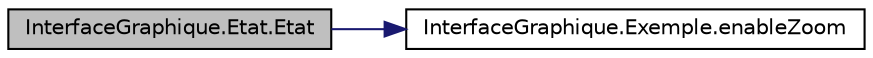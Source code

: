 digraph "InterfaceGraphique.Etat.Etat"
{
  edge [fontname="Helvetica",fontsize="10",labelfontname="Helvetica",labelfontsize="10"];
  node [fontname="Helvetica",fontsize="10",shape=record];
  rankdir="LR";
  Node1 [label="InterfaceGraphique.Etat.Etat",height=0.2,width=0.4,color="black", fillcolor="grey75", style="filled", fontcolor="black"];
  Node1 -> Node2 [color="midnightblue",fontsize="10",style="solid",fontname="Helvetica"];
  Node2 [label="InterfaceGraphique.Exemple.enableZoom",height=0.2,width=0.4,color="black", fillcolor="white", style="filled",URL="$d9/d14/class_interface_graphique_1_1_exemple.html#a3db7b84e3f82fe0479764d8dff9e56c1",tooltip="Active ou désactive le zoom. "];
}
